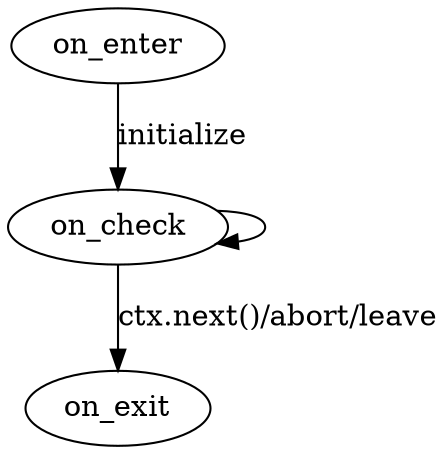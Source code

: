 digraph {
  on_enter -> on_check [label=initialize];
  on_check -> on_check;
  on_check -> on_exit [label="ctx.next()/abort/leave"];
}
